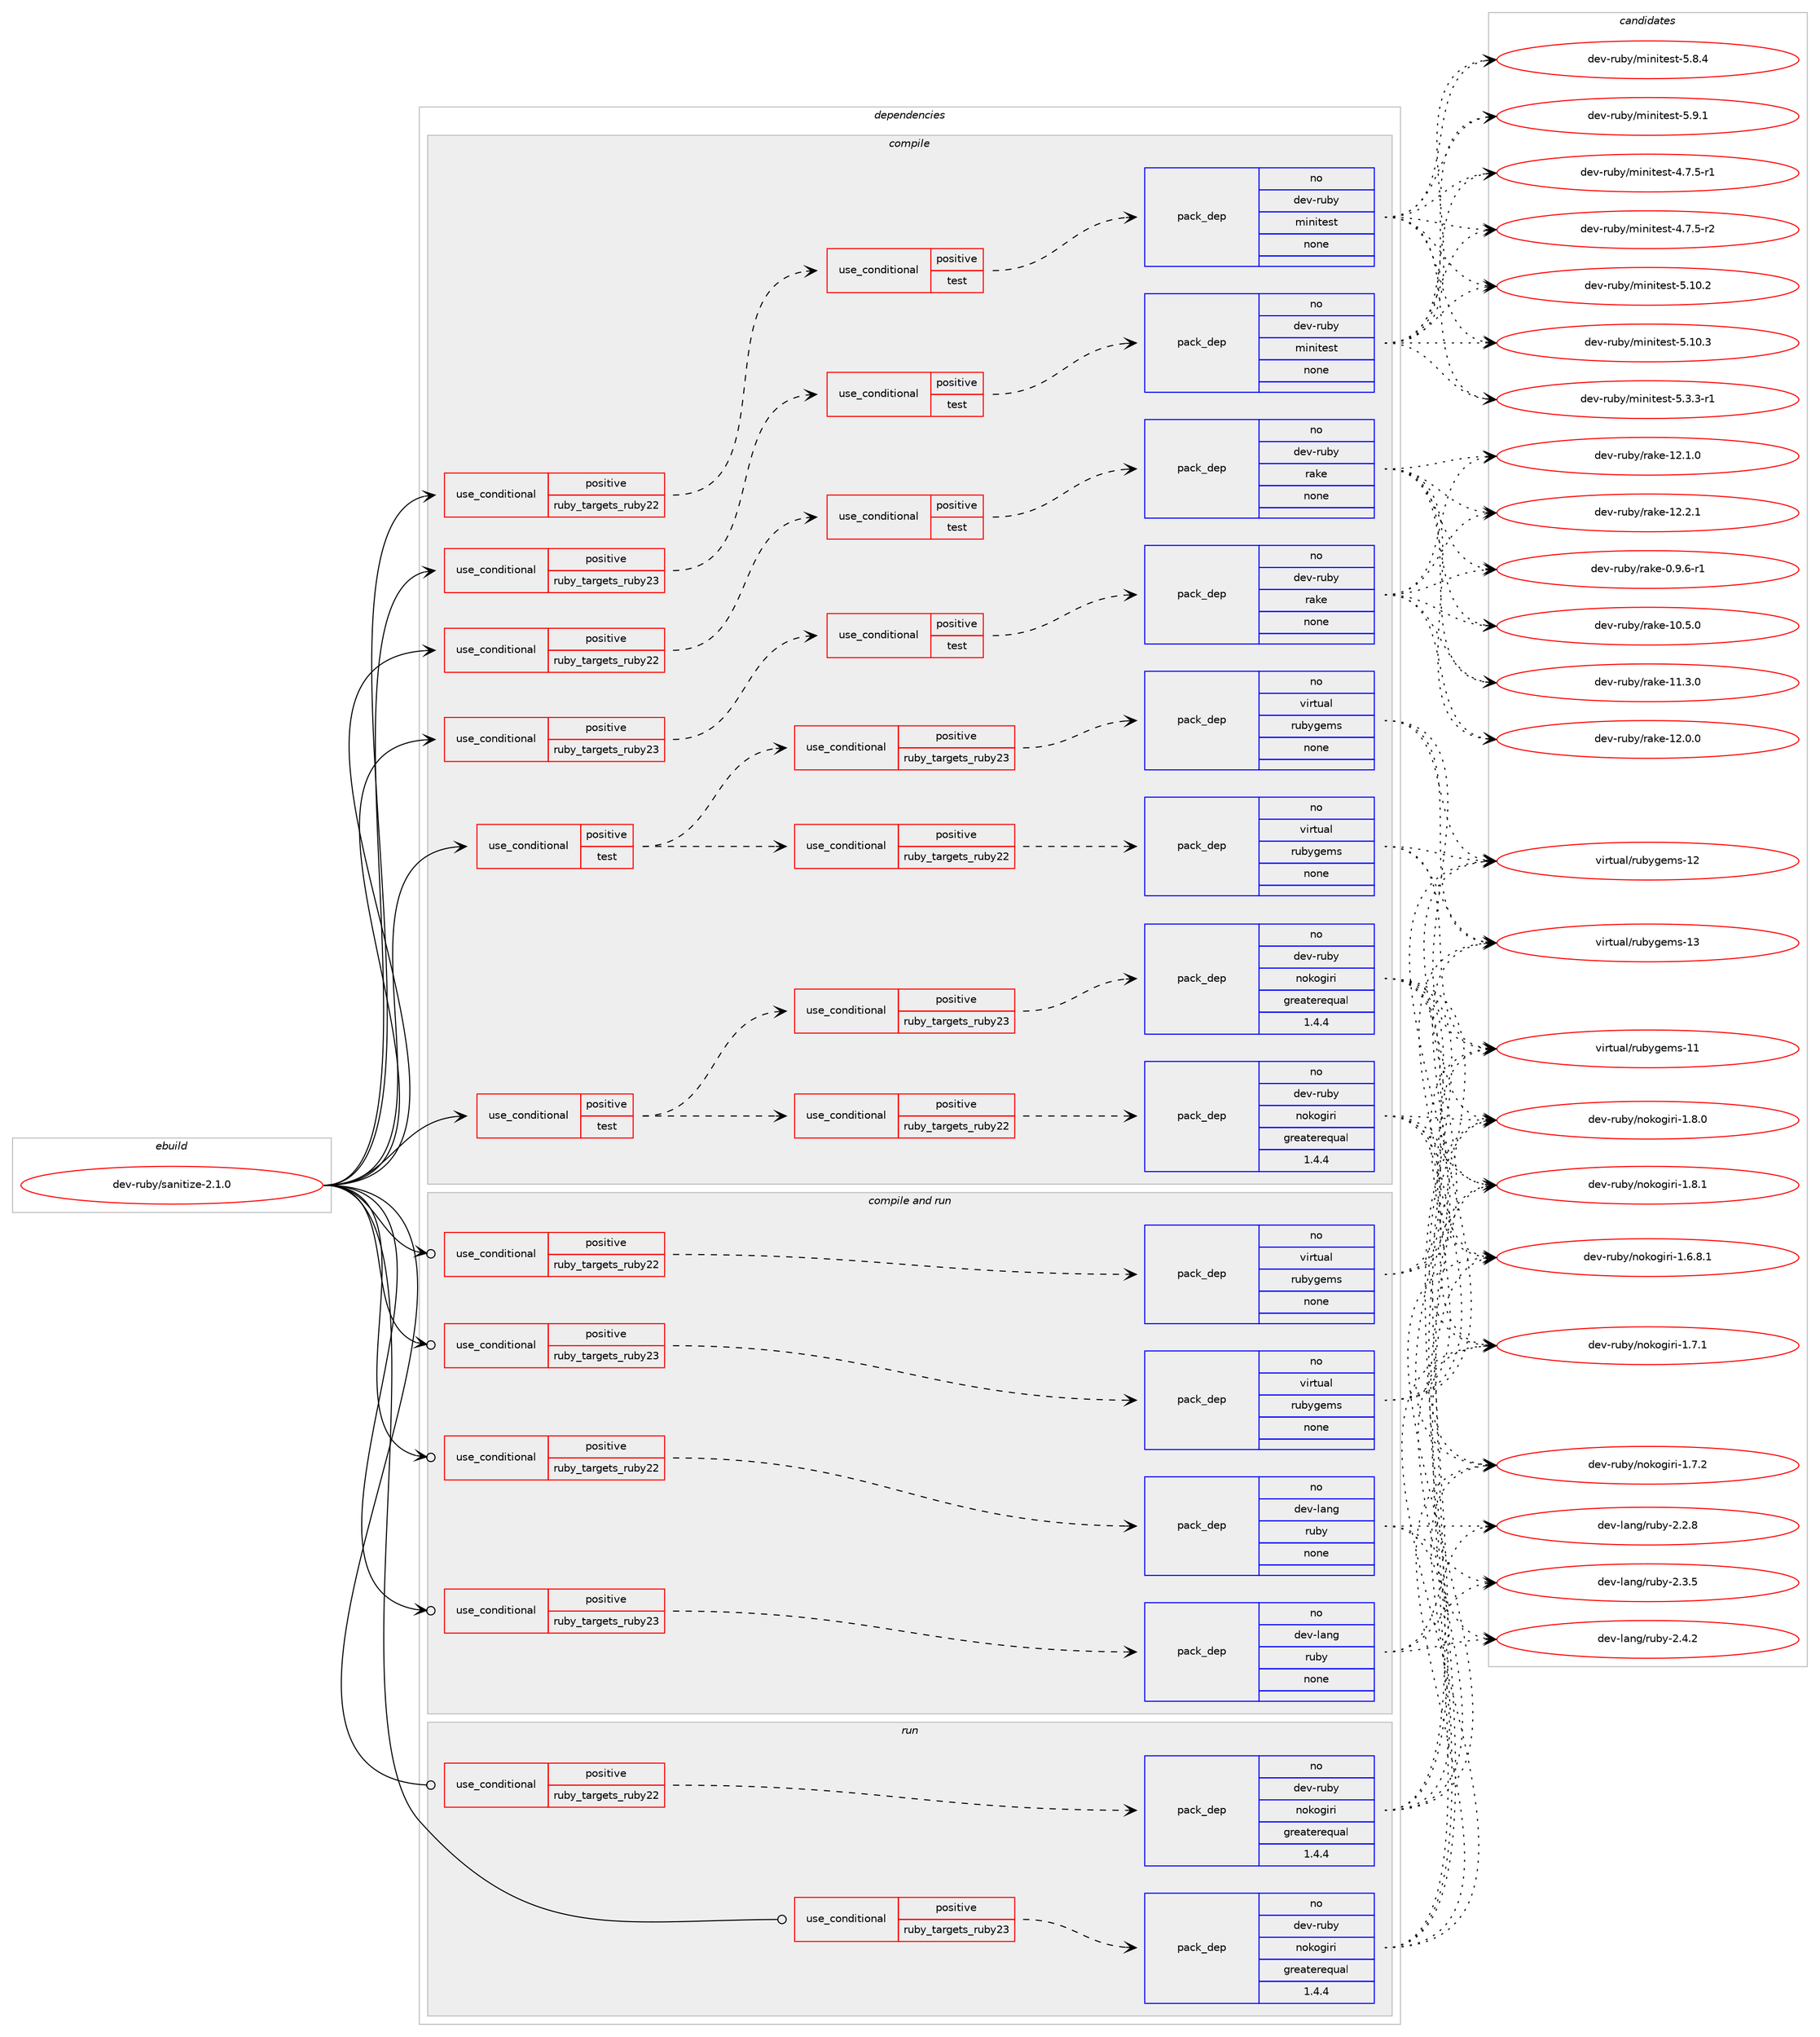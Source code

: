 digraph prolog {

# *************
# Graph options
# *************

newrank=true;
concentrate=true;
compound=true;
graph [rankdir=LR,fontname=Helvetica,fontsize=10,ranksep=1.5];#, ranksep=2.5, nodesep=0.2];
edge  [arrowhead=vee];
node  [fontname=Helvetica,fontsize=10];

# **********
# The ebuild
# **********

subgraph cluster_leftcol {
color=gray;
rank=same;
label=<<i>ebuild</i>>;
id [label="dev-ruby/sanitize-2.1.0", color=red, width=4, href="../dev-ruby/sanitize-2.1.0.svg"];
}

# ****************
# The dependencies
# ****************

subgraph cluster_midcol {
color=gray;
label=<<i>dependencies</i>>;
subgraph cluster_compile {
fillcolor="#eeeeee";
style=filled;
label=<<i>compile</i>>;
subgraph cond72435 {
dependency269588 [label=<<TABLE BORDER="0" CELLBORDER="1" CELLSPACING="0" CELLPADDING="4"><TR><TD ROWSPAN="3" CELLPADDING="10">use_conditional</TD></TR><TR><TD>positive</TD></TR><TR><TD>ruby_targets_ruby22</TD></TR></TABLE>>, shape=none, color=red];
subgraph cond72436 {
dependency269589 [label=<<TABLE BORDER="0" CELLBORDER="1" CELLSPACING="0" CELLPADDING="4"><TR><TD ROWSPAN="3" CELLPADDING="10">use_conditional</TD></TR><TR><TD>positive</TD></TR><TR><TD>test</TD></TR></TABLE>>, shape=none, color=red];
subgraph pack193039 {
dependency269590 [label=<<TABLE BORDER="0" CELLBORDER="1" CELLSPACING="0" CELLPADDING="4" WIDTH="220"><TR><TD ROWSPAN="6" CELLPADDING="30">pack_dep</TD></TR><TR><TD WIDTH="110">no</TD></TR><TR><TD>dev-ruby</TD></TR><TR><TD>minitest</TD></TR><TR><TD>none</TD></TR><TR><TD></TD></TR></TABLE>>, shape=none, color=blue];
}
dependency269589:e -> dependency269590:w [weight=20,style="dashed",arrowhead="vee"];
}
dependency269588:e -> dependency269589:w [weight=20,style="dashed",arrowhead="vee"];
}
id:e -> dependency269588:w [weight=20,style="solid",arrowhead="vee"];
subgraph cond72437 {
dependency269591 [label=<<TABLE BORDER="0" CELLBORDER="1" CELLSPACING="0" CELLPADDING="4"><TR><TD ROWSPAN="3" CELLPADDING="10">use_conditional</TD></TR><TR><TD>positive</TD></TR><TR><TD>ruby_targets_ruby22</TD></TR></TABLE>>, shape=none, color=red];
subgraph cond72438 {
dependency269592 [label=<<TABLE BORDER="0" CELLBORDER="1" CELLSPACING="0" CELLPADDING="4"><TR><TD ROWSPAN="3" CELLPADDING="10">use_conditional</TD></TR><TR><TD>positive</TD></TR><TR><TD>test</TD></TR></TABLE>>, shape=none, color=red];
subgraph pack193040 {
dependency269593 [label=<<TABLE BORDER="0" CELLBORDER="1" CELLSPACING="0" CELLPADDING="4" WIDTH="220"><TR><TD ROWSPAN="6" CELLPADDING="30">pack_dep</TD></TR><TR><TD WIDTH="110">no</TD></TR><TR><TD>dev-ruby</TD></TR><TR><TD>rake</TD></TR><TR><TD>none</TD></TR><TR><TD></TD></TR></TABLE>>, shape=none, color=blue];
}
dependency269592:e -> dependency269593:w [weight=20,style="dashed",arrowhead="vee"];
}
dependency269591:e -> dependency269592:w [weight=20,style="dashed",arrowhead="vee"];
}
id:e -> dependency269591:w [weight=20,style="solid",arrowhead="vee"];
subgraph cond72439 {
dependency269594 [label=<<TABLE BORDER="0" CELLBORDER="1" CELLSPACING="0" CELLPADDING="4"><TR><TD ROWSPAN="3" CELLPADDING="10">use_conditional</TD></TR><TR><TD>positive</TD></TR><TR><TD>ruby_targets_ruby23</TD></TR></TABLE>>, shape=none, color=red];
subgraph cond72440 {
dependency269595 [label=<<TABLE BORDER="0" CELLBORDER="1" CELLSPACING="0" CELLPADDING="4"><TR><TD ROWSPAN="3" CELLPADDING="10">use_conditional</TD></TR><TR><TD>positive</TD></TR><TR><TD>test</TD></TR></TABLE>>, shape=none, color=red];
subgraph pack193041 {
dependency269596 [label=<<TABLE BORDER="0" CELLBORDER="1" CELLSPACING="0" CELLPADDING="4" WIDTH="220"><TR><TD ROWSPAN="6" CELLPADDING="30">pack_dep</TD></TR><TR><TD WIDTH="110">no</TD></TR><TR><TD>dev-ruby</TD></TR><TR><TD>minitest</TD></TR><TR><TD>none</TD></TR><TR><TD></TD></TR></TABLE>>, shape=none, color=blue];
}
dependency269595:e -> dependency269596:w [weight=20,style="dashed",arrowhead="vee"];
}
dependency269594:e -> dependency269595:w [weight=20,style="dashed",arrowhead="vee"];
}
id:e -> dependency269594:w [weight=20,style="solid",arrowhead="vee"];
subgraph cond72441 {
dependency269597 [label=<<TABLE BORDER="0" CELLBORDER="1" CELLSPACING="0" CELLPADDING="4"><TR><TD ROWSPAN="3" CELLPADDING="10">use_conditional</TD></TR><TR><TD>positive</TD></TR><TR><TD>ruby_targets_ruby23</TD></TR></TABLE>>, shape=none, color=red];
subgraph cond72442 {
dependency269598 [label=<<TABLE BORDER="0" CELLBORDER="1" CELLSPACING="0" CELLPADDING="4"><TR><TD ROWSPAN="3" CELLPADDING="10">use_conditional</TD></TR><TR><TD>positive</TD></TR><TR><TD>test</TD></TR></TABLE>>, shape=none, color=red];
subgraph pack193042 {
dependency269599 [label=<<TABLE BORDER="0" CELLBORDER="1" CELLSPACING="0" CELLPADDING="4" WIDTH="220"><TR><TD ROWSPAN="6" CELLPADDING="30">pack_dep</TD></TR><TR><TD WIDTH="110">no</TD></TR><TR><TD>dev-ruby</TD></TR><TR><TD>rake</TD></TR><TR><TD>none</TD></TR><TR><TD></TD></TR></TABLE>>, shape=none, color=blue];
}
dependency269598:e -> dependency269599:w [weight=20,style="dashed",arrowhead="vee"];
}
dependency269597:e -> dependency269598:w [weight=20,style="dashed",arrowhead="vee"];
}
id:e -> dependency269597:w [weight=20,style="solid",arrowhead="vee"];
subgraph cond72443 {
dependency269600 [label=<<TABLE BORDER="0" CELLBORDER="1" CELLSPACING="0" CELLPADDING="4"><TR><TD ROWSPAN="3" CELLPADDING="10">use_conditional</TD></TR><TR><TD>positive</TD></TR><TR><TD>test</TD></TR></TABLE>>, shape=none, color=red];
subgraph cond72444 {
dependency269601 [label=<<TABLE BORDER="0" CELLBORDER="1" CELLSPACING="0" CELLPADDING="4"><TR><TD ROWSPAN="3" CELLPADDING="10">use_conditional</TD></TR><TR><TD>positive</TD></TR><TR><TD>ruby_targets_ruby22</TD></TR></TABLE>>, shape=none, color=red];
subgraph pack193043 {
dependency269602 [label=<<TABLE BORDER="0" CELLBORDER="1" CELLSPACING="0" CELLPADDING="4" WIDTH="220"><TR><TD ROWSPAN="6" CELLPADDING="30">pack_dep</TD></TR><TR><TD WIDTH="110">no</TD></TR><TR><TD>dev-ruby</TD></TR><TR><TD>nokogiri</TD></TR><TR><TD>greaterequal</TD></TR><TR><TD>1.4.4</TD></TR></TABLE>>, shape=none, color=blue];
}
dependency269601:e -> dependency269602:w [weight=20,style="dashed",arrowhead="vee"];
}
dependency269600:e -> dependency269601:w [weight=20,style="dashed",arrowhead="vee"];
subgraph cond72445 {
dependency269603 [label=<<TABLE BORDER="0" CELLBORDER="1" CELLSPACING="0" CELLPADDING="4"><TR><TD ROWSPAN="3" CELLPADDING="10">use_conditional</TD></TR><TR><TD>positive</TD></TR><TR><TD>ruby_targets_ruby23</TD></TR></TABLE>>, shape=none, color=red];
subgraph pack193044 {
dependency269604 [label=<<TABLE BORDER="0" CELLBORDER="1" CELLSPACING="0" CELLPADDING="4" WIDTH="220"><TR><TD ROWSPAN="6" CELLPADDING="30">pack_dep</TD></TR><TR><TD WIDTH="110">no</TD></TR><TR><TD>dev-ruby</TD></TR><TR><TD>nokogiri</TD></TR><TR><TD>greaterequal</TD></TR><TR><TD>1.4.4</TD></TR></TABLE>>, shape=none, color=blue];
}
dependency269603:e -> dependency269604:w [weight=20,style="dashed",arrowhead="vee"];
}
dependency269600:e -> dependency269603:w [weight=20,style="dashed",arrowhead="vee"];
}
id:e -> dependency269600:w [weight=20,style="solid",arrowhead="vee"];
subgraph cond72446 {
dependency269605 [label=<<TABLE BORDER="0" CELLBORDER="1" CELLSPACING="0" CELLPADDING="4"><TR><TD ROWSPAN="3" CELLPADDING="10">use_conditional</TD></TR><TR><TD>positive</TD></TR><TR><TD>test</TD></TR></TABLE>>, shape=none, color=red];
subgraph cond72447 {
dependency269606 [label=<<TABLE BORDER="0" CELLBORDER="1" CELLSPACING="0" CELLPADDING="4"><TR><TD ROWSPAN="3" CELLPADDING="10">use_conditional</TD></TR><TR><TD>positive</TD></TR><TR><TD>ruby_targets_ruby22</TD></TR></TABLE>>, shape=none, color=red];
subgraph pack193045 {
dependency269607 [label=<<TABLE BORDER="0" CELLBORDER="1" CELLSPACING="0" CELLPADDING="4" WIDTH="220"><TR><TD ROWSPAN="6" CELLPADDING="30">pack_dep</TD></TR><TR><TD WIDTH="110">no</TD></TR><TR><TD>virtual</TD></TR><TR><TD>rubygems</TD></TR><TR><TD>none</TD></TR><TR><TD></TD></TR></TABLE>>, shape=none, color=blue];
}
dependency269606:e -> dependency269607:w [weight=20,style="dashed",arrowhead="vee"];
}
dependency269605:e -> dependency269606:w [weight=20,style="dashed",arrowhead="vee"];
subgraph cond72448 {
dependency269608 [label=<<TABLE BORDER="0" CELLBORDER="1" CELLSPACING="0" CELLPADDING="4"><TR><TD ROWSPAN="3" CELLPADDING="10">use_conditional</TD></TR><TR><TD>positive</TD></TR><TR><TD>ruby_targets_ruby23</TD></TR></TABLE>>, shape=none, color=red];
subgraph pack193046 {
dependency269609 [label=<<TABLE BORDER="0" CELLBORDER="1" CELLSPACING="0" CELLPADDING="4" WIDTH="220"><TR><TD ROWSPAN="6" CELLPADDING="30">pack_dep</TD></TR><TR><TD WIDTH="110">no</TD></TR><TR><TD>virtual</TD></TR><TR><TD>rubygems</TD></TR><TR><TD>none</TD></TR><TR><TD></TD></TR></TABLE>>, shape=none, color=blue];
}
dependency269608:e -> dependency269609:w [weight=20,style="dashed",arrowhead="vee"];
}
dependency269605:e -> dependency269608:w [weight=20,style="dashed",arrowhead="vee"];
}
id:e -> dependency269605:w [weight=20,style="solid",arrowhead="vee"];
}
subgraph cluster_compileandrun {
fillcolor="#eeeeee";
style=filled;
label=<<i>compile and run</i>>;
subgraph cond72449 {
dependency269610 [label=<<TABLE BORDER="0" CELLBORDER="1" CELLSPACING="0" CELLPADDING="4"><TR><TD ROWSPAN="3" CELLPADDING="10">use_conditional</TD></TR><TR><TD>positive</TD></TR><TR><TD>ruby_targets_ruby22</TD></TR></TABLE>>, shape=none, color=red];
subgraph pack193047 {
dependency269611 [label=<<TABLE BORDER="0" CELLBORDER="1" CELLSPACING="0" CELLPADDING="4" WIDTH="220"><TR><TD ROWSPAN="6" CELLPADDING="30">pack_dep</TD></TR><TR><TD WIDTH="110">no</TD></TR><TR><TD>dev-lang</TD></TR><TR><TD>ruby</TD></TR><TR><TD>none</TD></TR><TR><TD></TD></TR></TABLE>>, shape=none, color=blue];
}
dependency269610:e -> dependency269611:w [weight=20,style="dashed",arrowhead="vee"];
}
id:e -> dependency269610:w [weight=20,style="solid",arrowhead="odotvee"];
subgraph cond72450 {
dependency269612 [label=<<TABLE BORDER="0" CELLBORDER="1" CELLSPACING="0" CELLPADDING="4"><TR><TD ROWSPAN="3" CELLPADDING="10">use_conditional</TD></TR><TR><TD>positive</TD></TR><TR><TD>ruby_targets_ruby22</TD></TR></TABLE>>, shape=none, color=red];
subgraph pack193048 {
dependency269613 [label=<<TABLE BORDER="0" CELLBORDER="1" CELLSPACING="0" CELLPADDING="4" WIDTH="220"><TR><TD ROWSPAN="6" CELLPADDING="30">pack_dep</TD></TR><TR><TD WIDTH="110">no</TD></TR><TR><TD>virtual</TD></TR><TR><TD>rubygems</TD></TR><TR><TD>none</TD></TR><TR><TD></TD></TR></TABLE>>, shape=none, color=blue];
}
dependency269612:e -> dependency269613:w [weight=20,style="dashed",arrowhead="vee"];
}
id:e -> dependency269612:w [weight=20,style="solid",arrowhead="odotvee"];
subgraph cond72451 {
dependency269614 [label=<<TABLE BORDER="0" CELLBORDER="1" CELLSPACING="0" CELLPADDING="4"><TR><TD ROWSPAN="3" CELLPADDING="10">use_conditional</TD></TR><TR><TD>positive</TD></TR><TR><TD>ruby_targets_ruby23</TD></TR></TABLE>>, shape=none, color=red];
subgraph pack193049 {
dependency269615 [label=<<TABLE BORDER="0" CELLBORDER="1" CELLSPACING="0" CELLPADDING="4" WIDTH="220"><TR><TD ROWSPAN="6" CELLPADDING="30">pack_dep</TD></TR><TR><TD WIDTH="110">no</TD></TR><TR><TD>dev-lang</TD></TR><TR><TD>ruby</TD></TR><TR><TD>none</TD></TR><TR><TD></TD></TR></TABLE>>, shape=none, color=blue];
}
dependency269614:e -> dependency269615:w [weight=20,style="dashed",arrowhead="vee"];
}
id:e -> dependency269614:w [weight=20,style="solid",arrowhead="odotvee"];
subgraph cond72452 {
dependency269616 [label=<<TABLE BORDER="0" CELLBORDER="1" CELLSPACING="0" CELLPADDING="4"><TR><TD ROWSPAN="3" CELLPADDING="10">use_conditional</TD></TR><TR><TD>positive</TD></TR><TR><TD>ruby_targets_ruby23</TD></TR></TABLE>>, shape=none, color=red];
subgraph pack193050 {
dependency269617 [label=<<TABLE BORDER="0" CELLBORDER="1" CELLSPACING="0" CELLPADDING="4" WIDTH="220"><TR><TD ROWSPAN="6" CELLPADDING="30">pack_dep</TD></TR><TR><TD WIDTH="110">no</TD></TR><TR><TD>virtual</TD></TR><TR><TD>rubygems</TD></TR><TR><TD>none</TD></TR><TR><TD></TD></TR></TABLE>>, shape=none, color=blue];
}
dependency269616:e -> dependency269617:w [weight=20,style="dashed",arrowhead="vee"];
}
id:e -> dependency269616:w [weight=20,style="solid",arrowhead="odotvee"];
}
subgraph cluster_run {
fillcolor="#eeeeee";
style=filled;
label=<<i>run</i>>;
subgraph cond72453 {
dependency269618 [label=<<TABLE BORDER="0" CELLBORDER="1" CELLSPACING="0" CELLPADDING="4"><TR><TD ROWSPAN="3" CELLPADDING="10">use_conditional</TD></TR><TR><TD>positive</TD></TR><TR><TD>ruby_targets_ruby22</TD></TR></TABLE>>, shape=none, color=red];
subgraph pack193051 {
dependency269619 [label=<<TABLE BORDER="0" CELLBORDER="1" CELLSPACING="0" CELLPADDING="4" WIDTH="220"><TR><TD ROWSPAN="6" CELLPADDING="30">pack_dep</TD></TR><TR><TD WIDTH="110">no</TD></TR><TR><TD>dev-ruby</TD></TR><TR><TD>nokogiri</TD></TR><TR><TD>greaterequal</TD></TR><TR><TD>1.4.4</TD></TR></TABLE>>, shape=none, color=blue];
}
dependency269618:e -> dependency269619:w [weight=20,style="dashed",arrowhead="vee"];
}
id:e -> dependency269618:w [weight=20,style="solid",arrowhead="odot"];
subgraph cond72454 {
dependency269620 [label=<<TABLE BORDER="0" CELLBORDER="1" CELLSPACING="0" CELLPADDING="4"><TR><TD ROWSPAN="3" CELLPADDING="10">use_conditional</TD></TR><TR><TD>positive</TD></TR><TR><TD>ruby_targets_ruby23</TD></TR></TABLE>>, shape=none, color=red];
subgraph pack193052 {
dependency269621 [label=<<TABLE BORDER="0" CELLBORDER="1" CELLSPACING="0" CELLPADDING="4" WIDTH="220"><TR><TD ROWSPAN="6" CELLPADDING="30">pack_dep</TD></TR><TR><TD WIDTH="110">no</TD></TR><TR><TD>dev-ruby</TD></TR><TR><TD>nokogiri</TD></TR><TR><TD>greaterequal</TD></TR><TR><TD>1.4.4</TD></TR></TABLE>>, shape=none, color=blue];
}
dependency269620:e -> dependency269621:w [weight=20,style="dashed",arrowhead="vee"];
}
id:e -> dependency269620:w [weight=20,style="solid",arrowhead="odot"];
}
}

# **************
# The candidates
# **************

subgraph cluster_choices {
rank=same;
color=gray;
label=<<i>candidates</i>>;

subgraph choice193039 {
color=black;
nodesep=1;
choice1001011184511411798121471091051101051161011151164552465546534511449 [label="dev-ruby/minitest-4.7.5-r1", color=red, width=4,href="../dev-ruby/minitest-4.7.5-r1.svg"];
choice1001011184511411798121471091051101051161011151164552465546534511450 [label="dev-ruby/minitest-4.7.5-r2", color=red, width=4,href="../dev-ruby/minitest-4.7.5-r2.svg"];
choice10010111845114117981214710910511010511610111511645534649484650 [label="dev-ruby/minitest-5.10.2", color=red, width=4,href="../dev-ruby/minitest-5.10.2.svg"];
choice10010111845114117981214710910511010511610111511645534649484651 [label="dev-ruby/minitest-5.10.3", color=red, width=4,href="../dev-ruby/minitest-5.10.3.svg"];
choice1001011184511411798121471091051101051161011151164553465146514511449 [label="dev-ruby/minitest-5.3.3-r1", color=red, width=4,href="../dev-ruby/minitest-5.3.3-r1.svg"];
choice100101118451141179812147109105110105116101115116455346564652 [label="dev-ruby/minitest-5.8.4", color=red, width=4,href="../dev-ruby/minitest-5.8.4.svg"];
choice100101118451141179812147109105110105116101115116455346574649 [label="dev-ruby/minitest-5.9.1", color=red, width=4,href="../dev-ruby/minitest-5.9.1.svg"];
dependency269590:e -> choice1001011184511411798121471091051101051161011151164552465546534511449:w [style=dotted,weight="100"];
dependency269590:e -> choice1001011184511411798121471091051101051161011151164552465546534511450:w [style=dotted,weight="100"];
dependency269590:e -> choice10010111845114117981214710910511010511610111511645534649484650:w [style=dotted,weight="100"];
dependency269590:e -> choice10010111845114117981214710910511010511610111511645534649484651:w [style=dotted,weight="100"];
dependency269590:e -> choice1001011184511411798121471091051101051161011151164553465146514511449:w [style=dotted,weight="100"];
dependency269590:e -> choice100101118451141179812147109105110105116101115116455346564652:w [style=dotted,weight="100"];
dependency269590:e -> choice100101118451141179812147109105110105116101115116455346574649:w [style=dotted,weight="100"];
}
subgraph choice193040 {
color=black;
nodesep=1;
choice100101118451141179812147114971071014548465746544511449 [label="dev-ruby/rake-0.9.6-r1", color=red, width=4,href="../dev-ruby/rake-0.9.6-r1.svg"];
choice1001011184511411798121471149710710145494846534648 [label="dev-ruby/rake-10.5.0", color=red, width=4,href="../dev-ruby/rake-10.5.0.svg"];
choice1001011184511411798121471149710710145494946514648 [label="dev-ruby/rake-11.3.0", color=red, width=4,href="../dev-ruby/rake-11.3.0.svg"];
choice1001011184511411798121471149710710145495046484648 [label="dev-ruby/rake-12.0.0", color=red, width=4,href="../dev-ruby/rake-12.0.0.svg"];
choice1001011184511411798121471149710710145495046494648 [label="dev-ruby/rake-12.1.0", color=red, width=4,href="../dev-ruby/rake-12.1.0.svg"];
choice1001011184511411798121471149710710145495046504649 [label="dev-ruby/rake-12.2.1", color=red, width=4,href="../dev-ruby/rake-12.2.1.svg"];
dependency269593:e -> choice100101118451141179812147114971071014548465746544511449:w [style=dotted,weight="100"];
dependency269593:e -> choice1001011184511411798121471149710710145494846534648:w [style=dotted,weight="100"];
dependency269593:e -> choice1001011184511411798121471149710710145494946514648:w [style=dotted,weight="100"];
dependency269593:e -> choice1001011184511411798121471149710710145495046484648:w [style=dotted,weight="100"];
dependency269593:e -> choice1001011184511411798121471149710710145495046494648:w [style=dotted,weight="100"];
dependency269593:e -> choice1001011184511411798121471149710710145495046504649:w [style=dotted,weight="100"];
}
subgraph choice193041 {
color=black;
nodesep=1;
choice1001011184511411798121471091051101051161011151164552465546534511449 [label="dev-ruby/minitest-4.7.5-r1", color=red, width=4,href="../dev-ruby/minitest-4.7.5-r1.svg"];
choice1001011184511411798121471091051101051161011151164552465546534511450 [label="dev-ruby/minitest-4.7.5-r2", color=red, width=4,href="../dev-ruby/minitest-4.7.5-r2.svg"];
choice10010111845114117981214710910511010511610111511645534649484650 [label="dev-ruby/minitest-5.10.2", color=red, width=4,href="../dev-ruby/minitest-5.10.2.svg"];
choice10010111845114117981214710910511010511610111511645534649484651 [label="dev-ruby/minitest-5.10.3", color=red, width=4,href="../dev-ruby/minitest-5.10.3.svg"];
choice1001011184511411798121471091051101051161011151164553465146514511449 [label="dev-ruby/minitest-5.3.3-r1", color=red, width=4,href="../dev-ruby/minitest-5.3.3-r1.svg"];
choice100101118451141179812147109105110105116101115116455346564652 [label="dev-ruby/minitest-5.8.4", color=red, width=4,href="../dev-ruby/minitest-5.8.4.svg"];
choice100101118451141179812147109105110105116101115116455346574649 [label="dev-ruby/minitest-5.9.1", color=red, width=4,href="../dev-ruby/minitest-5.9.1.svg"];
dependency269596:e -> choice1001011184511411798121471091051101051161011151164552465546534511449:w [style=dotted,weight="100"];
dependency269596:e -> choice1001011184511411798121471091051101051161011151164552465546534511450:w [style=dotted,weight="100"];
dependency269596:e -> choice10010111845114117981214710910511010511610111511645534649484650:w [style=dotted,weight="100"];
dependency269596:e -> choice10010111845114117981214710910511010511610111511645534649484651:w [style=dotted,weight="100"];
dependency269596:e -> choice1001011184511411798121471091051101051161011151164553465146514511449:w [style=dotted,weight="100"];
dependency269596:e -> choice100101118451141179812147109105110105116101115116455346564652:w [style=dotted,weight="100"];
dependency269596:e -> choice100101118451141179812147109105110105116101115116455346574649:w [style=dotted,weight="100"];
}
subgraph choice193042 {
color=black;
nodesep=1;
choice100101118451141179812147114971071014548465746544511449 [label="dev-ruby/rake-0.9.6-r1", color=red, width=4,href="../dev-ruby/rake-0.9.6-r1.svg"];
choice1001011184511411798121471149710710145494846534648 [label="dev-ruby/rake-10.5.0", color=red, width=4,href="../dev-ruby/rake-10.5.0.svg"];
choice1001011184511411798121471149710710145494946514648 [label="dev-ruby/rake-11.3.0", color=red, width=4,href="../dev-ruby/rake-11.3.0.svg"];
choice1001011184511411798121471149710710145495046484648 [label="dev-ruby/rake-12.0.0", color=red, width=4,href="../dev-ruby/rake-12.0.0.svg"];
choice1001011184511411798121471149710710145495046494648 [label="dev-ruby/rake-12.1.0", color=red, width=4,href="../dev-ruby/rake-12.1.0.svg"];
choice1001011184511411798121471149710710145495046504649 [label="dev-ruby/rake-12.2.1", color=red, width=4,href="../dev-ruby/rake-12.2.1.svg"];
dependency269599:e -> choice100101118451141179812147114971071014548465746544511449:w [style=dotted,weight="100"];
dependency269599:e -> choice1001011184511411798121471149710710145494846534648:w [style=dotted,weight="100"];
dependency269599:e -> choice1001011184511411798121471149710710145494946514648:w [style=dotted,weight="100"];
dependency269599:e -> choice1001011184511411798121471149710710145495046484648:w [style=dotted,weight="100"];
dependency269599:e -> choice1001011184511411798121471149710710145495046494648:w [style=dotted,weight="100"];
dependency269599:e -> choice1001011184511411798121471149710710145495046504649:w [style=dotted,weight="100"];
}
subgraph choice193043 {
color=black;
nodesep=1;
choice1001011184511411798121471101111071111031051141054549465446564649 [label="dev-ruby/nokogiri-1.6.8.1", color=red, width=4,href="../dev-ruby/nokogiri-1.6.8.1.svg"];
choice100101118451141179812147110111107111103105114105454946554649 [label="dev-ruby/nokogiri-1.7.1", color=red, width=4,href="../dev-ruby/nokogiri-1.7.1.svg"];
choice100101118451141179812147110111107111103105114105454946554650 [label="dev-ruby/nokogiri-1.7.2", color=red, width=4,href="../dev-ruby/nokogiri-1.7.2.svg"];
choice100101118451141179812147110111107111103105114105454946564648 [label="dev-ruby/nokogiri-1.8.0", color=red, width=4,href="../dev-ruby/nokogiri-1.8.0.svg"];
choice100101118451141179812147110111107111103105114105454946564649 [label="dev-ruby/nokogiri-1.8.1", color=red, width=4,href="../dev-ruby/nokogiri-1.8.1.svg"];
dependency269602:e -> choice1001011184511411798121471101111071111031051141054549465446564649:w [style=dotted,weight="100"];
dependency269602:e -> choice100101118451141179812147110111107111103105114105454946554649:w [style=dotted,weight="100"];
dependency269602:e -> choice100101118451141179812147110111107111103105114105454946554650:w [style=dotted,weight="100"];
dependency269602:e -> choice100101118451141179812147110111107111103105114105454946564648:w [style=dotted,weight="100"];
dependency269602:e -> choice100101118451141179812147110111107111103105114105454946564649:w [style=dotted,weight="100"];
}
subgraph choice193044 {
color=black;
nodesep=1;
choice1001011184511411798121471101111071111031051141054549465446564649 [label="dev-ruby/nokogiri-1.6.8.1", color=red, width=4,href="../dev-ruby/nokogiri-1.6.8.1.svg"];
choice100101118451141179812147110111107111103105114105454946554649 [label="dev-ruby/nokogiri-1.7.1", color=red, width=4,href="../dev-ruby/nokogiri-1.7.1.svg"];
choice100101118451141179812147110111107111103105114105454946554650 [label="dev-ruby/nokogiri-1.7.2", color=red, width=4,href="../dev-ruby/nokogiri-1.7.2.svg"];
choice100101118451141179812147110111107111103105114105454946564648 [label="dev-ruby/nokogiri-1.8.0", color=red, width=4,href="../dev-ruby/nokogiri-1.8.0.svg"];
choice100101118451141179812147110111107111103105114105454946564649 [label="dev-ruby/nokogiri-1.8.1", color=red, width=4,href="../dev-ruby/nokogiri-1.8.1.svg"];
dependency269604:e -> choice1001011184511411798121471101111071111031051141054549465446564649:w [style=dotted,weight="100"];
dependency269604:e -> choice100101118451141179812147110111107111103105114105454946554649:w [style=dotted,weight="100"];
dependency269604:e -> choice100101118451141179812147110111107111103105114105454946554650:w [style=dotted,weight="100"];
dependency269604:e -> choice100101118451141179812147110111107111103105114105454946564648:w [style=dotted,weight="100"];
dependency269604:e -> choice100101118451141179812147110111107111103105114105454946564649:w [style=dotted,weight="100"];
}
subgraph choice193045 {
color=black;
nodesep=1;
choice118105114116117971084711411798121103101109115454949 [label="virtual/rubygems-11", color=red, width=4,href="../virtual/rubygems-11.svg"];
choice118105114116117971084711411798121103101109115454950 [label="virtual/rubygems-12", color=red, width=4,href="../virtual/rubygems-12.svg"];
choice118105114116117971084711411798121103101109115454951 [label="virtual/rubygems-13", color=red, width=4,href="../virtual/rubygems-13.svg"];
dependency269607:e -> choice118105114116117971084711411798121103101109115454949:w [style=dotted,weight="100"];
dependency269607:e -> choice118105114116117971084711411798121103101109115454950:w [style=dotted,weight="100"];
dependency269607:e -> choice118105114116117971084711411798121103101109115454951:w [style=dotted,weight="100"];
}
subgraph choice193046 {
color=black;
nodesep=1;
choice118105114116117971084711411798121103101109115454949 [label="virtual/rubygems-11", color=red, width=4,href="../virtual/rubygems-11.svg"];
choice118105114116117971084711411798121103101109115454950 [label="virtual/rubygems-12", color=red, width=4,href="../virtual/rubygems-12.svg"];
choice118105114116117971084711411798121103101109115454951 [label="virtual/rubygems-13", color=red, width=4,href="../virtual/rubygems-13.svg"];
dependency269609:e -> choice118105114116117971084711411798121103101109115454949:w [style=dotted,weight="100"];
dependency269609:e -> choice118105114116117971084711411798121103101109115454950:w [style=dotted,weight="100"];
dependency269609:e -> choice118105114116117971084711411798121103101109115454951:w [style=dotted,weight="100"];
}
subgraph choice193047 {
color=black;
nodesep=1;
choice10010111845108971101034711411798121455046504656 [label="dev-lang/ruby-2.2.8", color=red, width=4,href="../dev-lang/ruby-2.2.8.svg"];
choice10010111845108971101034711411798121455046514653 [label="dev-lang/ruby-2.3.5", color=red, width=4,href="../dev-lang/ruby-2.3.5.svg"];
choice10010111845108971101034711411798121455046524650 [label="dev-lang/ruby-2.4.2", color=red, width=4,href="../dev-lang/ruby-2.4.2.svg"];
dependency269611:e -> choice10010111845108971101034711411798121455046504656:w [style=dotted,weight="100"];
dependency269611:e -> choice10010111845108971101034711411798121455046514653:w [style=dotted,weight="100"];
dependency269611:e -> choice10010111845108971101034711411798121455046524650:w [style=dotted,weight="100"];
}
subgraph choice193048 {
color=black;
nodesep=1;
choice118105114116117971084711411798121103101109115454949 [label="virtual/rubygems-11", color=red, width=4,href="../virtual/rubygems-11.svg"];
choice118105114116117971084711411798121103101109115454950 [label="virtual/rubygems-12", color=red, width=4,href="../virtual/rubygems-12.svg"];
choice118105114116117971084711411798121103101109115454951 [label="virtual/rubygems-13", color=red, width=4,href="../virtual/rubygems-13.svg"];
dependency269613:e -> choice118105114116117971084711411798121103101109115454949:w [style=dotted,weight="100"];
dependency269613:e -> choice118105114116117971084711411798121103101109115454950:w [style=dotted,weight="100"];
dependency269613:e -> choice118105114116117971084711411798121103101109115454951:w [style=dotted,weight="100"];
}
subgraph choice193049 {
color=black;
nodesep=1;
choice10010111845108971101034711411798121455046504656 [label="dev-lang/ruby-2.2.8", color=red, width=4,href="../dev-lang/ruby-2.2.8.svg"];
choice10010111845108971101034711411798121455046514653 [label="dev-lang/ruby-2.3.5", color=red, width=4,href="../dev-lang/ruby-2.3.5.svg"];
choice10010111845108971101034711411798121455046524650 [label="dev-lang/ruby-2.4.2", color=red, width=4,href="../dev-lang/ruby-2.4.2.svg"];
dependency269615:e -> choice10010111845108971101034711411798121455046504656:w [style=dotted,weight="100"];
dependency269615:e -> choice10010111845108971101034711411798121455046514653:w [style=dotted,weight="100"];
dependency269615:e -> choice10010111845108971101034711411798121455046524650:w [style=dotted,weight="100"];
}
subgraph choice193050 {
color=black;
nodesep=1;
choice118105114116117971084711411798121103101109115454949 [label="virtual/rubygems-11", color=red, width=4,href="../virtual/rubygems-11.svg"];
choice118105114116117971084711411798121103101109115454950 [label="virtual/rubygems-12", color=red, width=4,href="../virtual/rubygems-12.svg"];
choice118105114116117971084711411798121103101109115454951 [label="virtual/rubygems-13", color=red, width=4,href="../virtual/rubygems-13.svg"];
dependency269617:e -> choice118105114116117971084711411798121103101109115454949:w [style=dotted,weight="100"];
dependency269617:e -> choice118105114116117971084711411798121103101109115454950:w [style=dotted,weight="100"];
dependency269617:e -> choice118105114116117971084711411798121103101109115454951:w [style=dotted,weight="100"];
}
subgraph choice193051 {
color=black;
nodesep=1;
choice1001011184511411798121471101111071111031051141054549465446564649 [label="dev-ruby/nokogiri-1.6.8.1", color=red, width=4,href="../dev-ruby/nokogiri-1.6.8.1.svg"];
choice100101118451141179812147110111107111103105114105454946554649 [label="dev-ruby/nokogiri-1.7.1", color=red, width=4,href="../dev-ruby/nokogiri-1.7.1.svg"];
choice100101118451141179812147110111107111103105114105454946554650 [label="dev-ruby/nokogiri-1.7.2", color=red, width=4,href="../dev-ruby/nokogiri-1.7.2.svg"];
choice100101118451141179812147110111107111103105114105454946564648 [label="dev-ruby/nokogiri-1.8.0", color=red, width=4,href="../dev-ruby/nokogiri-1.8.0.svg"];
choice100101118451141179812147110111107111103105114105454946564649 [label="dev-ruby/nokogiri-1.8.1", color=red, width=4,href="../dev-ruby/nokogiri-1.8.1.svg"];
dependency269619:e -> choice1001011184511411798121471101111071111031051141054549465446564649:w [style=dotted,weight="100"];
dependency269619:e -> choice100101118451141179812147110111107111103105114105454946554649:w [style=dotted,weight="100"];
dependency269619:e -> choice100101118451141179812147110111107111103105114105454946554650:w [style=dotted,weight="100"];
dependency269619:e -> choice100101118451141179812147110111107111103105114105454946564648:w [style=dotted,weight="100"];
dependency269619:e -> choice100101118451141179812147110111107111103105114105454946564649:w [style=dotted,weight="100"];
}
subgraph choice193052 {
color=black;
nodesep=1;
choice1001011184511411798121471101111071111031051141054549465446564649 [label="dev-ruby/nokogiri-1.6.8.1", color=red, width=4,href="../dev-ruby/nokogiri-1.6.8.1.svg"];
choice100101118451141179812147110111107111103105114105454946554649 [label="dev-ruby/nokogiri-1.7.1", color=red, width=4,href="../dev-ruby/nokogiri-1.7.1.svg"];
choice100101118451141179812147110111107111103105114105454946554650 [label="dev-ruby/nokogiri-1.7.2", color=red, width=4,href="../dev-ruby/nokogiri-1.7.2.svg"];
choice100101118451141179812147110111107111103105114105454946564648 [label="dev-ruby/nokogiri-1.8.0", color=red, width=4,href="../dev-ruby/nokogiri-1.8.0.svg"];
choice100101118451141179812147110111107111103105114105454946564649 [label="dev-ruby/nokogiri-1.8.1", color=red, width=4,href="../dev-ruby/nokogiri-1.8.1.svg"];
dependency269621:e -> choice1001011184511411798121471101111071111031051141054549465446564649:w [style=dotted,weight="100"];
dependency269621:e -> choice100101118451141179812147110111107111103105114105454946554649:w [style=dotted,weight="100"];
dependency269621:e -> choice100101118451141179812147110111107111103105114105454946554650:w [style=dotted,weight="100"];
dependency269621:e -> choice100101118451141179812147110111107111103105114105454946564648:w [style=dotted,weight="100"];
dependency269621:e -> choice100101118451141179812147110111107111103105114105454946564649:w [style=dotted,weight="100"];
}
}

}
